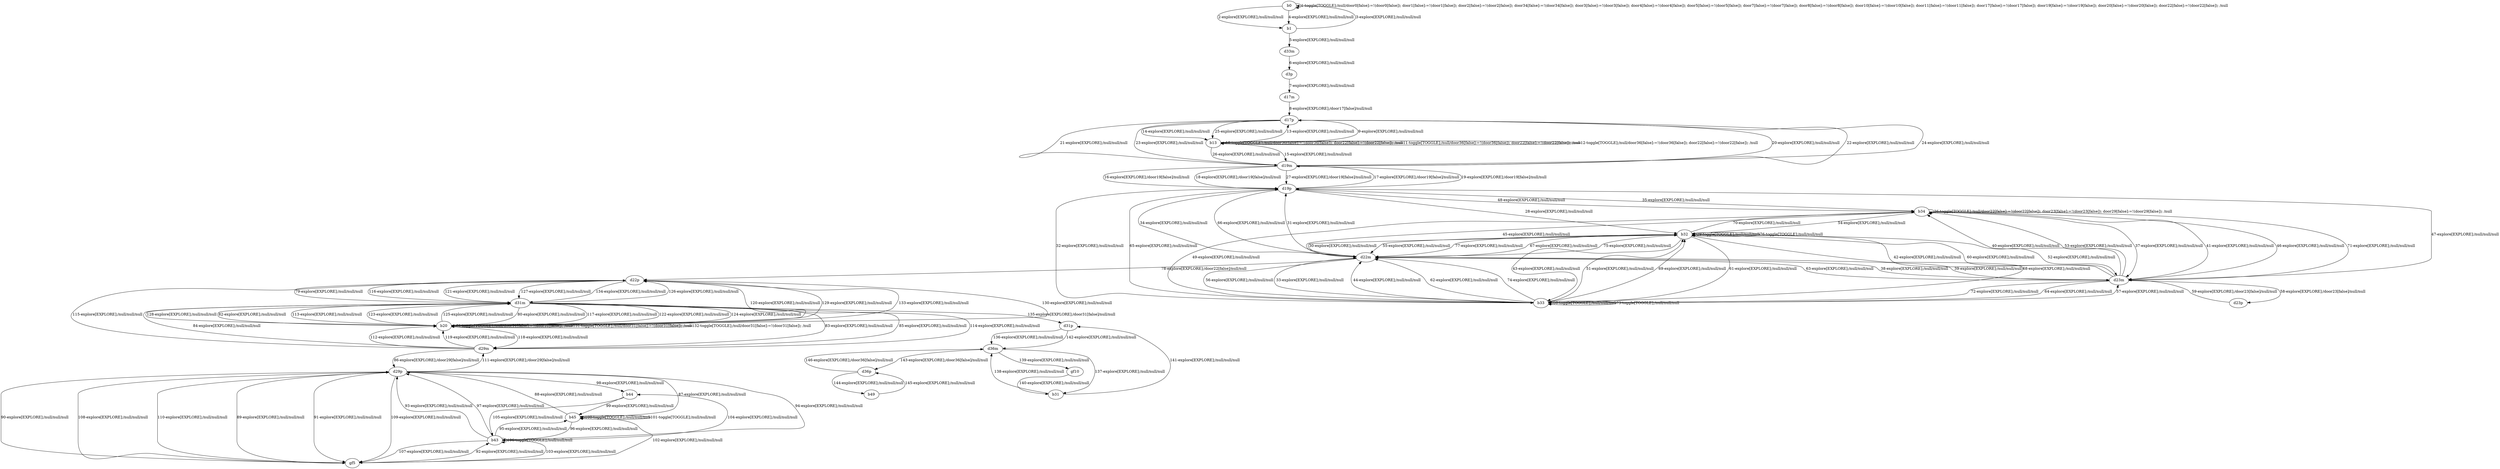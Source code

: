 # Total number of goals covered by this test: 1
# d36p --> d36m

digraph g {
"b0" -> "b0" [label = "1-toggle[TOGGLE];/null/door0[false]:=!(door0[false]); door1[false]:=!(door1[false]); door2[false]:=!(door2[false]); door34[false]:=!(door34[false]); door3[false]:=!(door3[false]); door4[false]:=!(door4[false]); door5[false]:=!(door5[false]); door7[false]:=!(door7[false]); door8[false]:=!(door8[false]); door10[false]:=!(door10[false]); door11[false]:=!(door11[false]); door17[false]:=!(door17[false]); door19[false]:=!(door19[false]); door20[false]:=!(door20[false]); door22[false]:=!(door22[false]); /null"];
"b0" -> "b1" [label = "2-explore[EXPLORE];/null/null/null"];
"b1" -> "b0" [label = "3-explore[EXPLORE];/null/null/null"];
"b0" -> "b1" [label = "4-explore[EXPLORE];/null/null/null"];
"b1" -> "d33m" [label = "5-explore[EXPLORE];/null/null/null"];
"d33m" -> "d3p" [label = "6-explore[EXPLORE];/null/null/null"];
"d3p" -> "d17m" [label = "7-explore[EXPLORE];/null/null/null"];
"d17m" -> "d17p" [label = "8-explore[EXPLORE];/door17[false]/null/null"];
"d17p" -> "b13" [label = "9-explore[EXPLORE];/null/null/null"];
"b13" -> "b13" [label = "10-toggle[TOGGLE];/null/door36[false]:=!(door36[false]); door22[false]:=!(door22[false]); /null"];
"b13" -> "b13" [label = "11-toggle[TOGGLE];/null/door36[false]:=!(door36[false]); door22[false]:=!(door22[false]); /null"];
"b13" -> "b13" [label = "12-toggle[TOGGLE];/null/door36[false]:=!(door36[false]); door22[false]:=!(door22[false]); /null"];
"b13" -> "d17p" [label = "13-explore[EXPLORE];/null/null/null"];
"d17p" -> "b13" [label = "14-explore[EXPLORE];/null/null/null"];
"b13" -> "d19m" [label = "15-explore[EXPLORE];/null/null/null"];
"d19m" -> "d19p" [label = "16-explore[EXPLORE];/door19[false]/null/null"];
"d19p" -> "d19m" [label = "17-explore[EXPLORE];/door19[false]/null/null"];
"d19m" -> "d19p" [label = "18-explore[EXPLORE];/door19[false]/null/null"];
"d19p" -> "d19m" [label = "19-explore[EXPLORE];/door19[false]/null/null"];
"d19m" -> "d17p" [label = "20-explore[EXPLORE];/null/null/null"];
"d17p" -> "d19m" [label = "21-explore[EXPLORE];/null/null/null"];
"d19m" -> "d17p" [label = "22-explore[EXPLORE];/null/null/null"];
"d17p" -> "d19m" [label = "23-explore[EXPLORE];/null/null/null"];
"d19m" -> "d17p" [label = "24-explore[EXPLORE];/null/null/null"];
"d17p" -> "b13" [label = "25-explore[EXPLORE];/null/null/null"];
"b13" -> "d19m" [label = "26-explore[EXPLORE];/null/null/null"];
"d19m" -> "d19p" [label = "27-explore[EXPLORE];/door19[false]/null/null"];
"d19p" -> "b32" [label = "28-explore[EXPLORE];/null/null/null"];
"b32" -> "b32" [label = "29-toggle[TOGGLE];/null/null/null"];
"b32" -> "d22m" [label = "30-explore[EXPLORE];/null/null/null"];
"d22m" -> "d19p" [label = "31-explore[EXPLORE];/null/null/null"];
"d19p" -> "b33" [label = "32-explore[EXPLORE];/null/null/null"];
"b33" -> "d22m" [label = "33-explore[EXPLORE];/null/null/null"];
"d22m" -> "d19p" [label = "34-explore[EXPLORE];/null/null/null"];
"d19p" -> "b34" [label = "35-explore[EXPLORE];/null/null/null"];
"b34" -> "b34" [label = "36-toggle[TOGGLE];/null/door22[false]:=!(door22[false]); door23[false]:=!(door23[false]); door29[false]:=!(door29[false]); /null"];
"b34" -> "d23m" [label = "37-explore[EXPLORE];/null/null/null"];
"d23m" -> "d22m" [label = "38-explore[EXPLORE];/null/null/null"];
"d22m" -> "d23m" [label = "39-explore[EXPLORE];/null/null/null"];
"d23m" -> "b34" [label = "40-explore[EXPLORE];/null/null/null"];
"b34" -> "d23m" [label = "41-explore[EXPLORE];/null/null/null"];
"d23m" -> "b32" [label = "42-explore[EXPLORE];/null/null/null"];
"b32" -> "b33" [label = "43-explore[EXPLORE];/null/null/null"];
"b33" -> "d22m" [label = "44-explore[EXPLORE];/null/null/null"];
"d22m" -> "b34" [label = "45-explore[EXPLORE];/null/null/null"];
"b34" -> "d23m" [label = "46-explore[EXPLORE];/null/null/null"];
"d23m" -> "d19p" [label = "47-explore[EXPLORE];/null/null/null"];
"d19p" -> "b34" [label = "48-explore[EXPLORE];/null/null/null"];
"b34" -> "b33" [label = "49-explore[EXPLORE];/null/null/null"];
"b33" -> "b33" [label = "50-toggle[TOGGLE];/null/null/null"];
"b33" -> "b32" [label = "51-explore[EXPLORE];/null/null/null"];
"b32" -> "d23m" [label = "52-explore[EXPLORE];/null/null/null"];
"d23m" -> "b34" [label = "53-explore[EXPLORE];/null/null/null"];
"b34" -> "b32" [label = "54-explore[EXPLORE];/null/null/null"];
"b32" -> "d22m" [label = "55-explore[EXPLORE];/null/null/null"];
"d22m" -> "b33" [label = "56-explore[EXPLORE];/null/null/null"];
"b33" -> "d23m" [label = "57-explore[EXPLORE];/null/null/null"];
"d23m" -> "d23p" [label = "58-explore[EXPLORE];/door23[false]/null/null"];
"d23p" -> "d23m" [label = "59-explore[EXPLORE];/door23[false]/null/null"];
"d23m" -> "b32" [label = "60-explore[EXPLORE];/null/null/null"];
"b32" -> "b33" [label = "61-explore[EXPLORE];/null/null/null"];
"b33" -> "d22m" [label = "62-explore[EXPLORE];/null/null/null"];
"d22m" -> "d23m" [label = "63-explore[EXPLORE];/null/null/null"];
"d23m" -> "b33" [label = "64-explore[EXPLORE];/null/null/null"];
"b33" -> "d19p" [label = "65-explore[EXPLORE];/null/null/null"];
"d19p" -> "d22m" [label = "66-explore[EXPLORE];/null/null/null"];
"d22m" -> "b32" [label = "67-explore[EXPLORE];/null/null/null"];
"b32" -> "b33" [label = "68-explore[EXPLORE];/null/null/null"];
"b33" -> "b32" [label = "69-explore[EXPLORE];/null/null/null"];
"b32" -> "b34" [label = "70-explore[EXPLORE];/null/null/null"];
"b34" -> "d23m" [label = "71-explore[EXPLORE];/null/null/null"];
"d23m" -> "b33" [label = "72-explore[EXPLORE];/null/null/null"];
"b33" -> "b33" [label = "73-toggle[TOGGLE];/null/null/null"];
"b33" -> "d22m" [label = "74-explore[EXPLORE];/null/null/null"];
"d22m" -> "b32" [label = "75-explore[EXPLORE];/null/null/null"];
"b32" -> "b32" [label = "76-toggle[TOGGLE];/null/null/null"];
"b32" -> "d22m" [label = "77-explore[EXPLORE];/null/null/null"];
"d22m" -> "d22p" [label = "78-explore[EXPLORE];/door22[false]/null/null"];
"d22p" -> "d31m" [label = "79-explore[EXPLORE];/null/null/null"];
"d31m" -> "b20" [label = "80-explore[EXPLORE];/null/null/null"];
"b20" -> "b20" [label = "81-toggle[TOGGLE];/null/door31[false]:=!(door31[false]); /null"];
"b20" -> "d31m" [label = "82-explore[EXPLORE];/null/null/null"];
"d31m" -> "d29m" [label = "83-explore[EXPLORE];/null/null/null"];
"d29m" -> "d31m" [label = "84-explore[EXPLORE];/null/null/null"];
"d31m" -> "d29m" [label = "85-explore[EXPLORE];/null/null/null"];
"d29m" -> "d29p" [label = "86-explore[EXPLORE];/door29[false]/null/null"];
"d29p" -> "b45" [label = "87-explore[EXPLORE];/null/null/null"];
"b45" -> "d29p" [label = "88-explore[EXPLORE];/null/null/null"];
"d29p" -> "gf5" [label = "89-explore[EXPLORE];/null/null/null"];
"gf5" -> "d29p" [label = "90-explore[EXPLORE];/null/null/null"];
"d29p" -> "gf5" [label = "91-explore[EXPLORE];/null/null/null"];
"gf5" -> "b43" [label = "92-explore[EXPLORE];/null/null/null"];
"b43" -> "d29p" [label = "93-explore[EXPLORE];/null/null/null"];
"d29p" -> "b43" [label = "94-explore[EXPLORE];/null/null/null"];
"b43" -> "b45" [label = "95-explore[EXPLORE];/null/null/null"];
"b45" -> "b43" [label = "96-explore[EXPLORE];/null/null/null"];
"b43" -> "d29p" [label = "97-explore[EXPLORE];/null/null/null"];
"d29p" -> "b44" [label = "98-explore[EXPLORE];/null/null/null"];
"b44" -> "b45" [label = "99-explore[EXPLORE];/null/null/null"];
"b45" -> "b45" [label = "100-toggle[TOGGLE];/null/null/null"];
"b45" -> "b45" [label = "101-toggle[TOGGLE];/null/null/null"];
"b45" -> "gf5" [label = "102-explore[EXPLORE];/null/null/null"];
"gf5" -> "b43" [label = "103-explore[EXPLORE];/null/null/null"];
"b43" -> "b44" [label = "104-explore[EXPLORE];/null/null/null"];
"b44" -> "b43" [label = "105-explore[EXPLORE];/null/null/null"];
"b43" -> "b43" [label = "106-toggle[TOGGLE];/null/null/null"];
"b43" -> "gf5" [label = "107-explore[EXPLORE];/null/null/null"];
"gf5" -> "d29p" [label = "108-explore[EXPLORE];/null/null/null"];
"d29p" -> "gf5" [label = "109-explore[EXPLORE];/null/null/null"];
"gf5" -> "d29p" [label = "110-explore[EXPLORE];/null/null/null"];
"d29p" -> "d29m" [label = "111-explore[EXPLORE];/door29[false]/null/null"];
"d29m" -> "b20" [label = "112-explore[EXPLORE];/null/null/null"];
"b20" -> "d31m" [label = "113-explore[EXPLORE];/null/null/null"];
"d31m" -> "d29m" [label = "114-explore[EXPLORE];/null/null/null"];
"d29m" -> "d22p" [label = "115-explore[EXPLORE];/null/null/null"];
"d22p" -> "d31m" [label = "116-explore[EXPLORE];/null/null/null"];
"d31m" -> "b20" [label = "117-explore[EXPLORE];/null/null/null"];
"b20" -> "d29m" [label = "118-explore[EXPLORE];/null/null/null"];
"d29m" -> "b20" [label = "119-explore[EXPLORE];/null/null/null"];
"b20" -> "d22p" [label = "120-explore[EXPLORE];/null/null/null"];
"d22p" -> "d31m" [label = "121-explore[EXPLORE];/null/null/null"];
"d31m" -> "b20" [label = "122-explore[EXPLORE];/null/null/null"];
"b20" -> "d31m" [label = "123-explore[EXPLORE];/null/null/null"];
"d31m" -> "b20" [label = "124-explore[EXPLORE];/null/null/null"];
"b20" -> "d31m" [label = "125-explore[EXPLORE];/null/null/null"];
"d31m" -> "d22p" [label = "126-explore[EXPLORE];/null/null/null"];
"d22p" -> "d31m" [label = "127-explore[EXPLORE];/null/null/null"];
"d31m" -> "b20" [label = "128-explore[EXPLORE];/null/null/null"];
"b20" -> "d22p" [label = "129-explore[EXPLORE];/null/null/null"];
"d22p" -> "b20" [label = "130-explore[EXPLORE];/null/null/null"];
"b20" -> "b20" [label = "131-toggle[TOGGLE];/null/door31[false]:=!(door31[false]); /null"];
"b20" -> "b20" [label = "132-toggle[TOGGLE];/null/door31[false]:=!(door31[false]); /null"];
"b20" -> "d22p" [label = "133-explore[EXPLORE];/null/null/null"];
"d22p" -> "d31m" [label = "134-explore[EXPLORE];/null/null/null"];
"d31m" -> "d31p" [label = "135-explore[EXPLORE];/door31[false]/null/null"];
"d31p" -> "d36m" [label = "136-explore[EXPLORE];/null/null/null"];
"d36m" -> "b31" [label = "137-explore[EXPLORE];/null/null/null"];
"b31" -> "d36m" [label = "138-explore[EXPLORE];/null/null/null"];
"d36m" -> "gf10" [label = "139-explore[EXPLORE];/null/null/null"];
"gf10" -> "b31" [label = "140-explore[EXPLORE];/null/null/null"];
"b31" -> "d31p" [label = "141-explore[EXPLORE];/null/null/null"];
"d31p" -> "d36m" [label = "142-explore[EXPLORE];/null/null/null"];
"d36m" -> "d36p" [label = "143-explore[EXPLORE];/door36[false]/null/null"];
"d36p" -> "b49" [label = "144-explore[EXPLORE];/null/null/null"];
"b49" -> "d36p" [label = "145-explore[EXPLORE];/null/null/null"];
"d36p" -> "d36m" [label = "146-explore[EXPLORE];/door36[false]/null/null"];
}